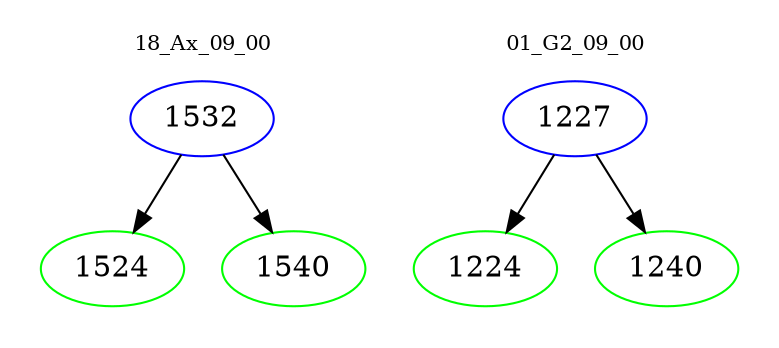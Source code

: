 digraph{
subgraph cluster_0 {
color = white
label = "18_Ax_09_00";
fontsize=10;
T0_1532 [label="1532", color="blue"]
T0_1532 -> T0_1524 [color="black"]
T0_1524 [label="1524", color="green"]
T0_1532 -> T0_1540 [color="black"]
T0_1540 [label="1540", color="green"]
}
subgraph cluster_1 {
color = white
label = "01_G2_09_00";
fontsize=10;
T1_1227 [label="1227", color="blue"]
T1_1227 -> T1_1224 [color="black"]
T1_1224 [label="1224", color="green"]
T1_1227 -> T1_1240 [color="black"]
T1_1240 [label="1240", color="green"]
}
}
